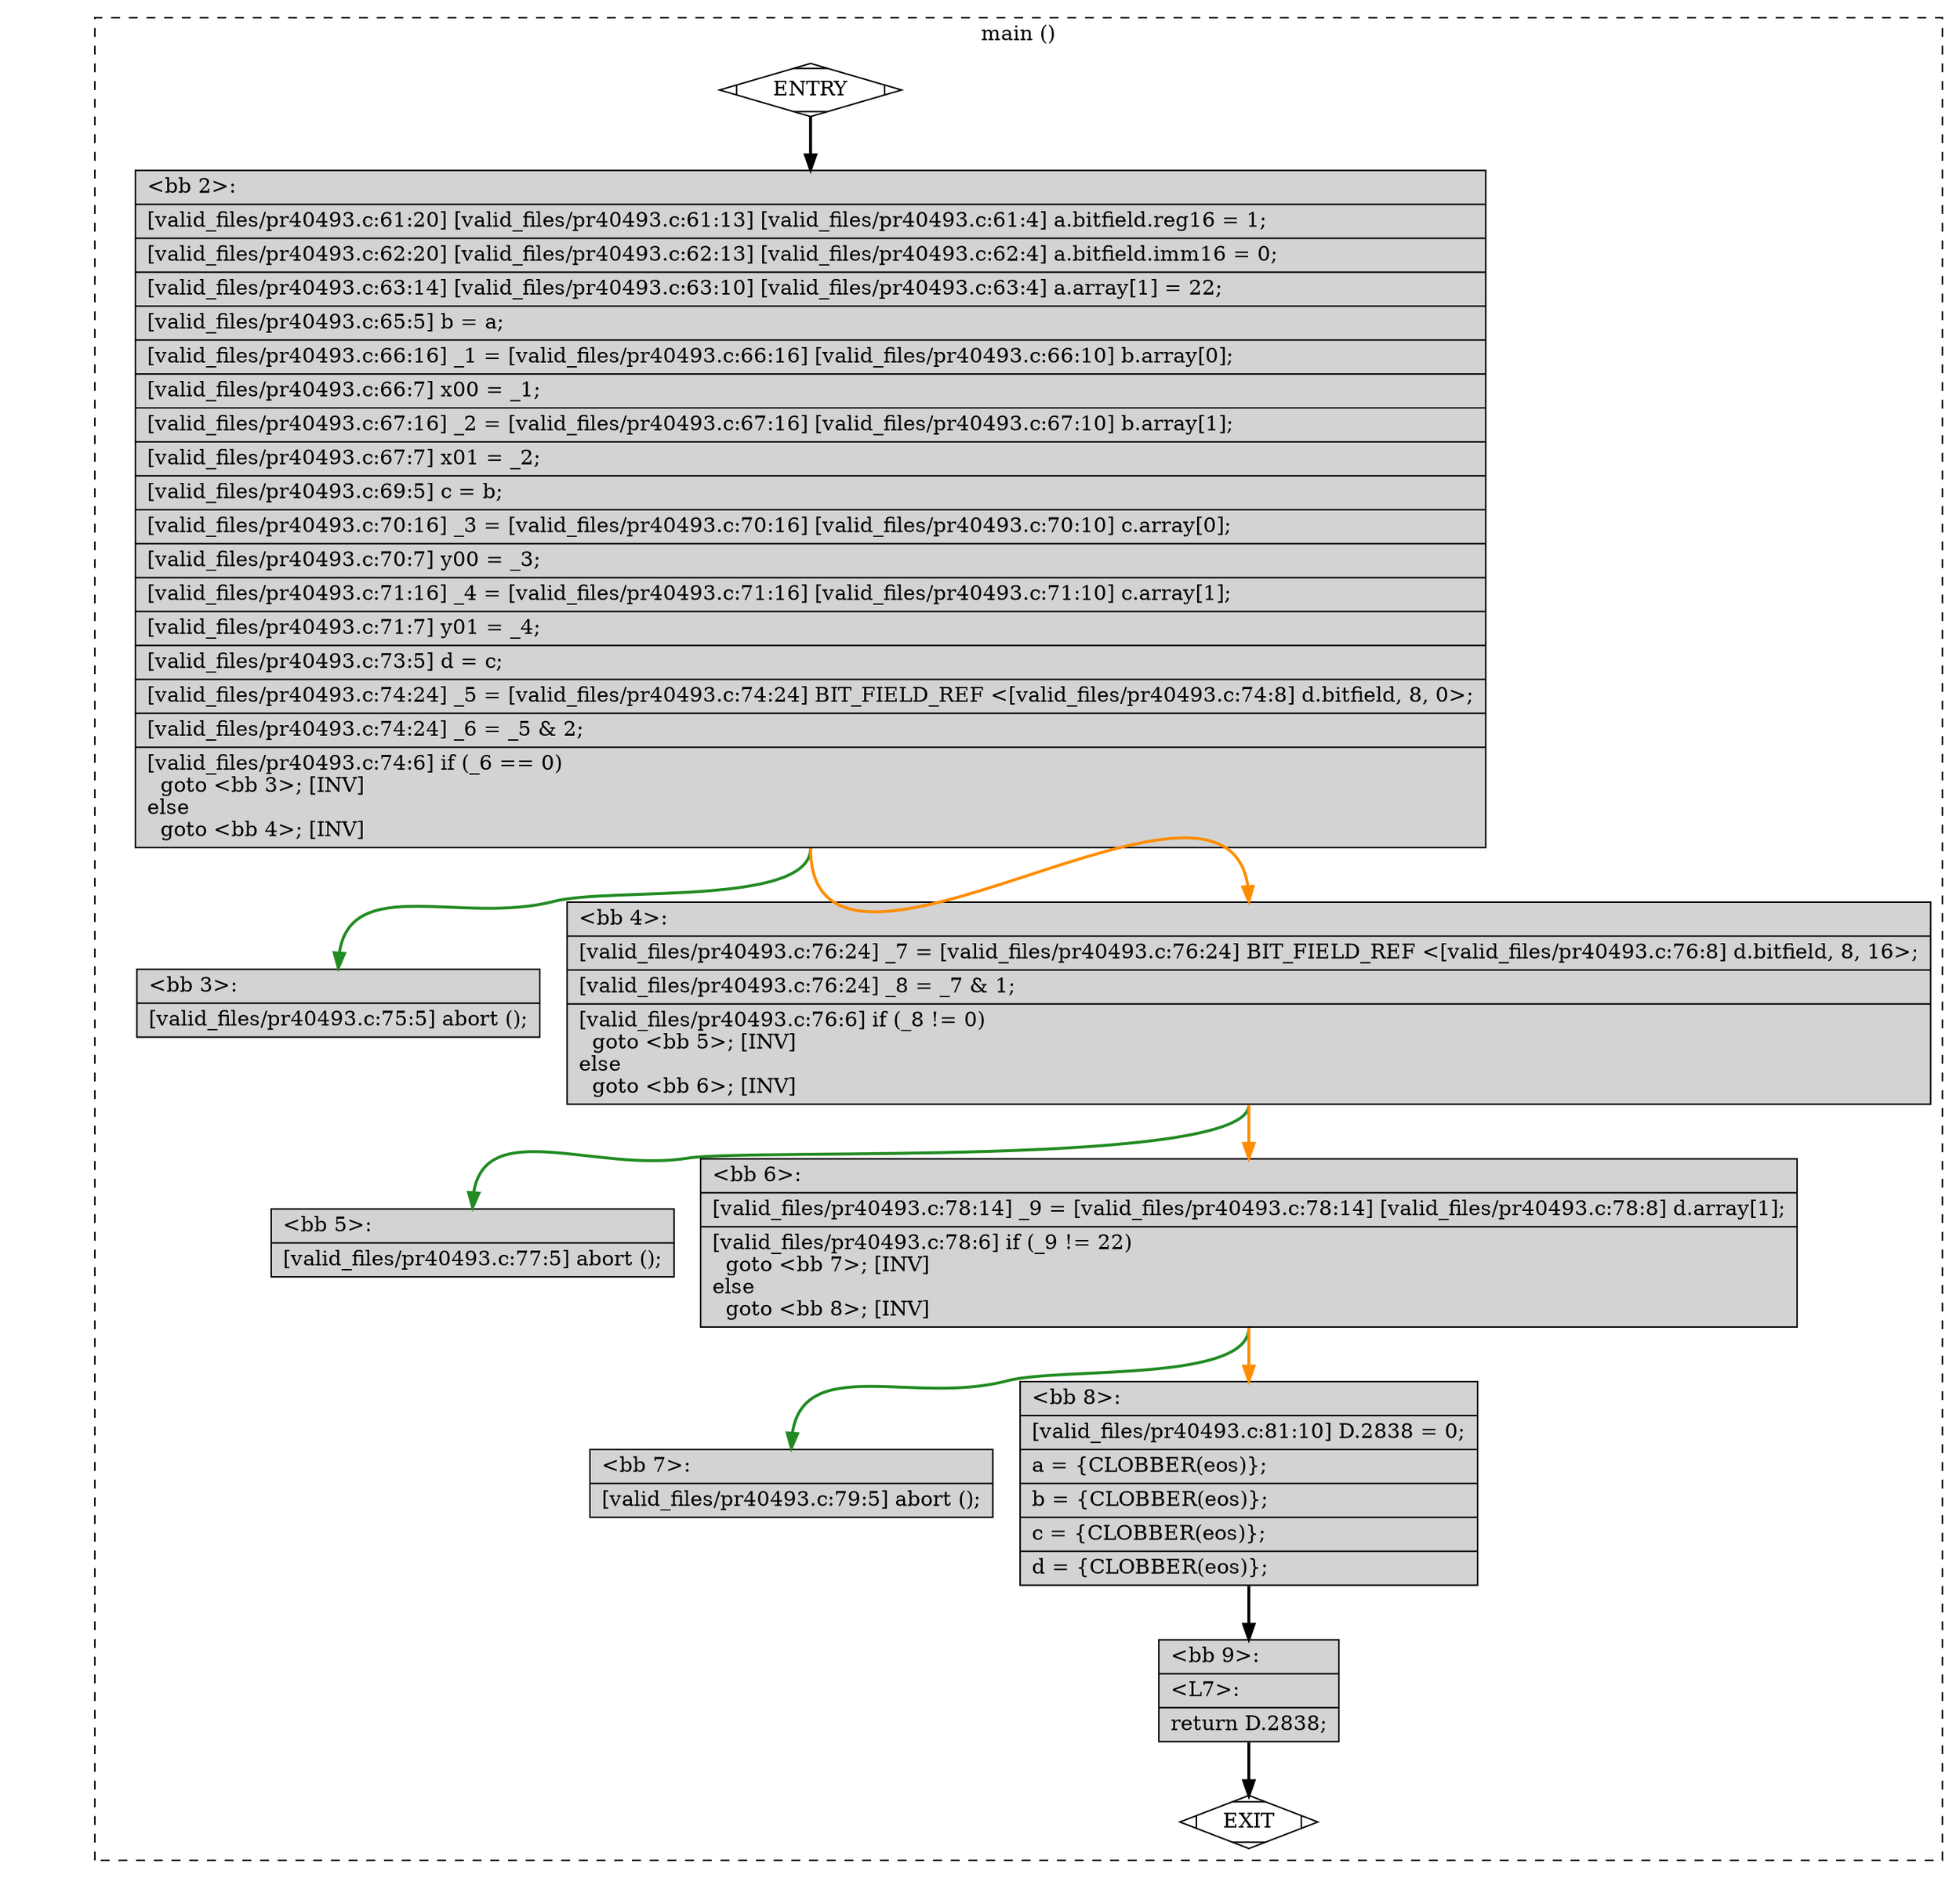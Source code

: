 digraph "a-pr40493.c.015t.cfg" {
overlap=false;
subgraph "cluster_main" {
	style="dashed";
	color="black";
	label="main ()";
	fn_0_basic_block_0 [shape=Mdiamond,style=filled,fillcolor=white,label="ENTRY"];

	fn_0_basic_block_1 [shape=Mdiamond,style=filled,fillcolor=white,label="EXIT"];

	fn_0_basic_block_2 [shape=record,style=filled,fillcolor=lightgrey,label="{\<bb\ 2\>:\l\
|[valid_files/pr40493.c:61:20]\ [valid_files/pr40493.c:61:13]\ [valid_files/pr40493.c:61:4]\ a.bitfield.reg16\ =\ 1;\l\
|[valid_files/pr40493.c:62:20]\ [valid_files/pr40493.c:62:13]\ [valid_files/pr40493.c:62:4]\ a.bitfield.imm16\ =\ 0;\l\
|[valid_files/pr40493.c:63:14]\ [valid_files/pr40493.c:63:10]\ [valid_files/pr40493.c:63:4]\ a.array[1]\ =\ 22;\l\
|[valid_files/pr40493.c:65:5]\ b\ =\ a;\l\
|[valid_files/pr40493.c:66:16]\ _1\ =\ [valid_files/pr40493.c:66:16]\ [valid_files/pr40493.c:66:10]\ b.array[0];\l\
|[valid_files/pr40493.c:66:7]\ x00\ =\ _1;\l\
|[valid_files/pr40493.c:67:16]\ _2\ =\ [valid_files/pr40493.c:67:16]\ [valid_files/pr40493.c:67:10]\ b.array[1];\l\
|[valid_files/pr40493.c:67:7]\ x01\ =\ _2;\l\
|[valid_files/pr40493.c:69:5]\ c\ =\ b;\l\
|[valid_files/pr40493.c:70:16]\ _3\ =\ [valid_files/pr40493.c:70:16]\ [valid_files/pr40493.c:70:10]\ c.array[0];\l\
|[valid_files/pr40493.c:70:7]\ y00\ =\ _3;\l\
|[valid_files/pr40493.c:71:16]\ _4\ =\ [valid_files/pr40493.c:71:16]\ [valid_files/pr40493.c:71:10]\ c.array[1];\l\
|[valid_files/pr40493.c:71:7]\ y01\ =\ _4;\l\
|[valid_files/pr40493.c:73:5]\ d\ =\ c;\l\
|[valid_files/pr40493.c:74:24]\ _5\ =\ [valid_files/pr40493.c:74:24]\ BIT_FIELD_REF\ \<[valid_files/pr40493.c:74:8]\ d.bitfield,\ 8,\ 0\>;\l\
|[valid_files/pr40493.c:74:24]\ _6\ =\ _5\ &\ 2;\l\
|[valid_files/pr40493.c:74:6]\ if\ (_6\ ==\ 0)\l\
\ \ goto\ \<bb\ 3\>;\ [INV]\l\
else\l\
\ \ goto\ \<bb\ 4\>;\ [INV]\l\
}"];

	fn_0_basic_block_3 [shape=record,style=filled,fillcolor=lightgrey,label="{\<bb\ 3\>:\l\
|[valid_files/pr40493.c:75:5]\ abort\ ();\l\
}"];

	fn_0_basic_block_4 [shape=record,style=filled,fillcolor=lightgrey,label="{\<bb\ 4\>:\l\
|[valid_files/pr40493.c:76:24]\ _7\ =\ [valid_files/pr40493.c:76:24]\ BIT_FIELD_REF\ \<[valid_files/pr40493.c:76:8]\ d.bitfield,\ 8,\ 16\>;\l\
|[valid_files/pr40493.c:76:24]\ _8\ =\ _7\ &\ 1;\l\
|[valid_files/pr40493.c:76:6]\ if\ (_8\ !=\ 0)\l\
\ \ goto\ \<bb\ 5\>;\ [INV]\l\
else\l\
\ \ goto\ \<bb\ 6\>;\ [INV]\l\
}"];

	fn_0_basic_block_5 [shape=record,style=filled,fillcolor=lightgrey,label="{\<bb\ 5\>:\l\
|[valid_files/pr40493.c:77:5]\ abort\ ();\l\
}"];

	fn_0_basic_block_6 [shape=record,style=filled,fillcolor=lightgrey,label="{\<bb\ 6\>:\l\
|[valid_files/pr40493.c:78:14]\ _9\ =\ [valid_files/pr40493.c:78:14]\ [valid_files/pr40493.c:78:8]\ d.array[1];\l\
|[valid_files/pr40493.c:78:6]\ if\ (_9\ !=\ 22)\l\
\ \ goto\ \<bb\ 7\>;\ [INV]\l\
else\l\
\ \ goto\ \<bb\ 8\>;\ [INV]\l\
}"];

	fn_0_basic_block_7 [shape=record,style=filled,fillcolor=lightgrey,label="{\<bb\ 7\>:\l\
|[valid_files/pr40493.c:79:5]\ abort\ ();\l\
}"];

	fn_0_basic_block_8 [shape=record,style=filled,fillcolor=lightgrey,label="{\<bb\ 8\>:\l\
|[valid_files/pr40493.c:81:10]\ D.2838\ =\ 0;\l\
|a\ =\ \{CLOBBER(eos)\};\l\
|b\ =\ \{CLOBBER(eos)\};\l\
|c\ =\ \{CLOBBER(eos)\};\l\
|d\ =\ \{CLOBBER(eos)\};\l\
}"];

	fn_0_basic_block_9 [shape=record,style=filled,fillcolor=lightgrey,label="{\<bb\ 9\>:\l\
|\<L7\>:\l\
|return\ D.2838;\l\
}"];

	fn_0_basic_block_0:s -> fn_0_basic_block_2:n [style="solid,bold",color=black,weight=100,constraint=true];
	fn_0_basic_block_2:s -> fn_0_basic_block_3:n [style="solid,bold",color=forestgreen,weight=10,constraint=true];
	fn_0_basic_block_2:s -> fn_0_basic_block_4:n [style="solid,bold",color=darkorange,weight=10,constraint=true];
	fn_0_basic_block_4:s -> fn_0_basic_block_5:n [style="solid,bold",color=forestgreen,weight=10,constraint=true];
	fn_0_basic_block_4:s -> fn_0_basic_block_6:n [style="solid,bold",color=darkorange,weight=10,constraint=true];
	fn_0_basic_block_6:s -> fn_0_basic_block_7:n [style="solid,bold",color=forestgreen,weight=10,constraint=true];
	fn_0_basic_block_6:s -> fn_0_basic_block_8:n [style="solid,bold",color=darkorange,weight=10,constraint=true];
	fn_0_basic_block_8:s -> fn_0_basic_block_9:n [style="solid,bold",color=black,weight=100,constraint=true];
	fn_0_basic_block_9:s -> fn_0_basic_block_1:n [style="solid,bold",color=black,weight=10,constraint=true];
	fn_0_basic_block_0:s -> fn_0_basic_block_1:n [style="invis",constraint=true];
}
}
